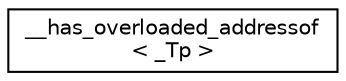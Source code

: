 digraph "Graphical Class Hierarchy"
{
  edge [fontname="Helvetica",fontsize="10",labelfontname="Helvetica",labelfontsize="10"];
  node [fontname="Helvetica",fontsize="10",shape=record];
  rankdir="LR";
  Node1 [label="__has_overloaded_addressof\l\< _Tp \>",height=0.2,width=0.4,color="black", fillcolor="white", style="filled",URL="$struct____has__overloaded__addressof.xhtml"];
}
